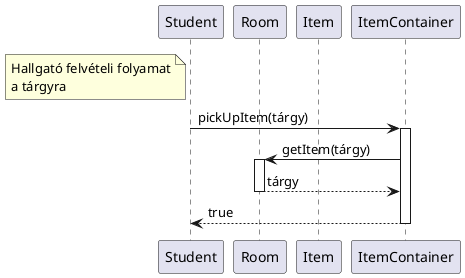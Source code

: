 @startuml sequence_diagram

participant Student
participant Room
participant Item
participant ItemContainer

note left of Student: Hallgató felvételi folyamat\na tárgyra

Student -> ItemContainer: pickUpItem(tárgy)
activate ItemContainer
ItemContainer -> Room: getItem(tárgy)
activate Room
Room --> ItemContainer: tárgy
deactivate Room
ItemContainer --> Student: true
deactivate ItemContainer


@enduml
